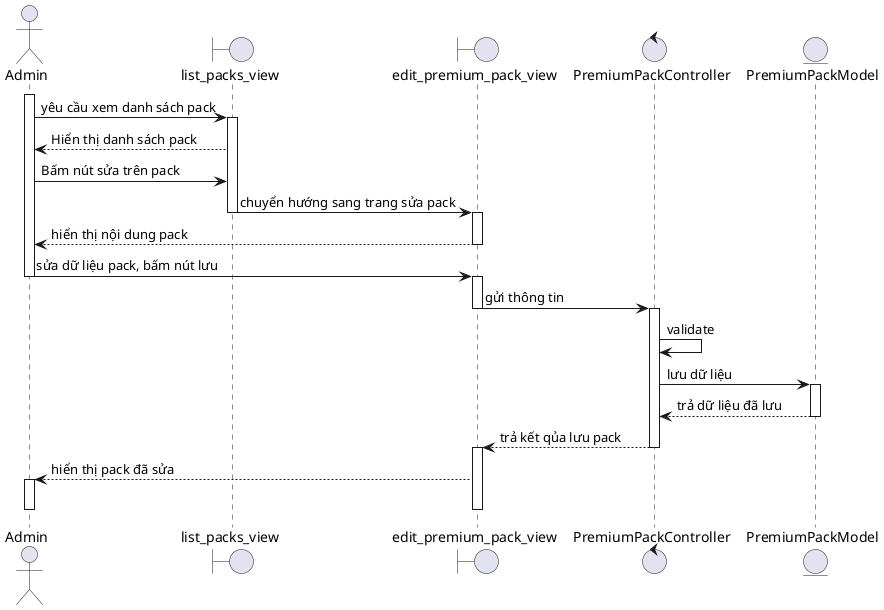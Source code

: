 @startuml
actor Admin
boundary list_packs_view
boundary edit_premium_pack_view
control PremiumPackController
entity PremiumPackModel

activate Admin
Admin -> list_packs_view: yêu cầu xem danh sách pack
activate list_packs_view
list_packs_view --> Admin: Hiển thị danh sách pack
Admin -> list_packs_view: Bấm nút sửa trên pack
list_packs_view -> edit_premium_pack_view : chuyển hướng sang trang sửa pack
deactivate list_packs_view
activate edit_premium_pack_view
edit_premium_pack_view --> Admin : hiển thị nội dung pack
deactivate edit_premium_pack_view
Admin -> edit_premium_pack_view : sửa dữ liệu pack, bấm nút lưu
deactivate Admin
activate edit_premium_pack_view
edit_premium_pack_view -> PremiumPackController: gửi thông tin
deactivate edit_premium_pack_view
activate PremiumPackController
PremiumPackController -> PremiumPackController : validate
PremiumPackController -> PremiumPackModel : lưu dữ liệu
activate PremiumPackModel
PremiumPackModel --> PremiumPackController : trả dữ liệu đã lưu
deactivate PremiumPackModel
PremiumPackController --> edit_premium_pack_view: trả kết qủa lưu pack
deactivate PremiumPackController
activate edit_premium_pack_view

edit_premium_pack_view --> Admin: hiển thị pack đã sửa
activate Admin
deactivate edit_premium_pack_view
deactivate Admin

@enduml